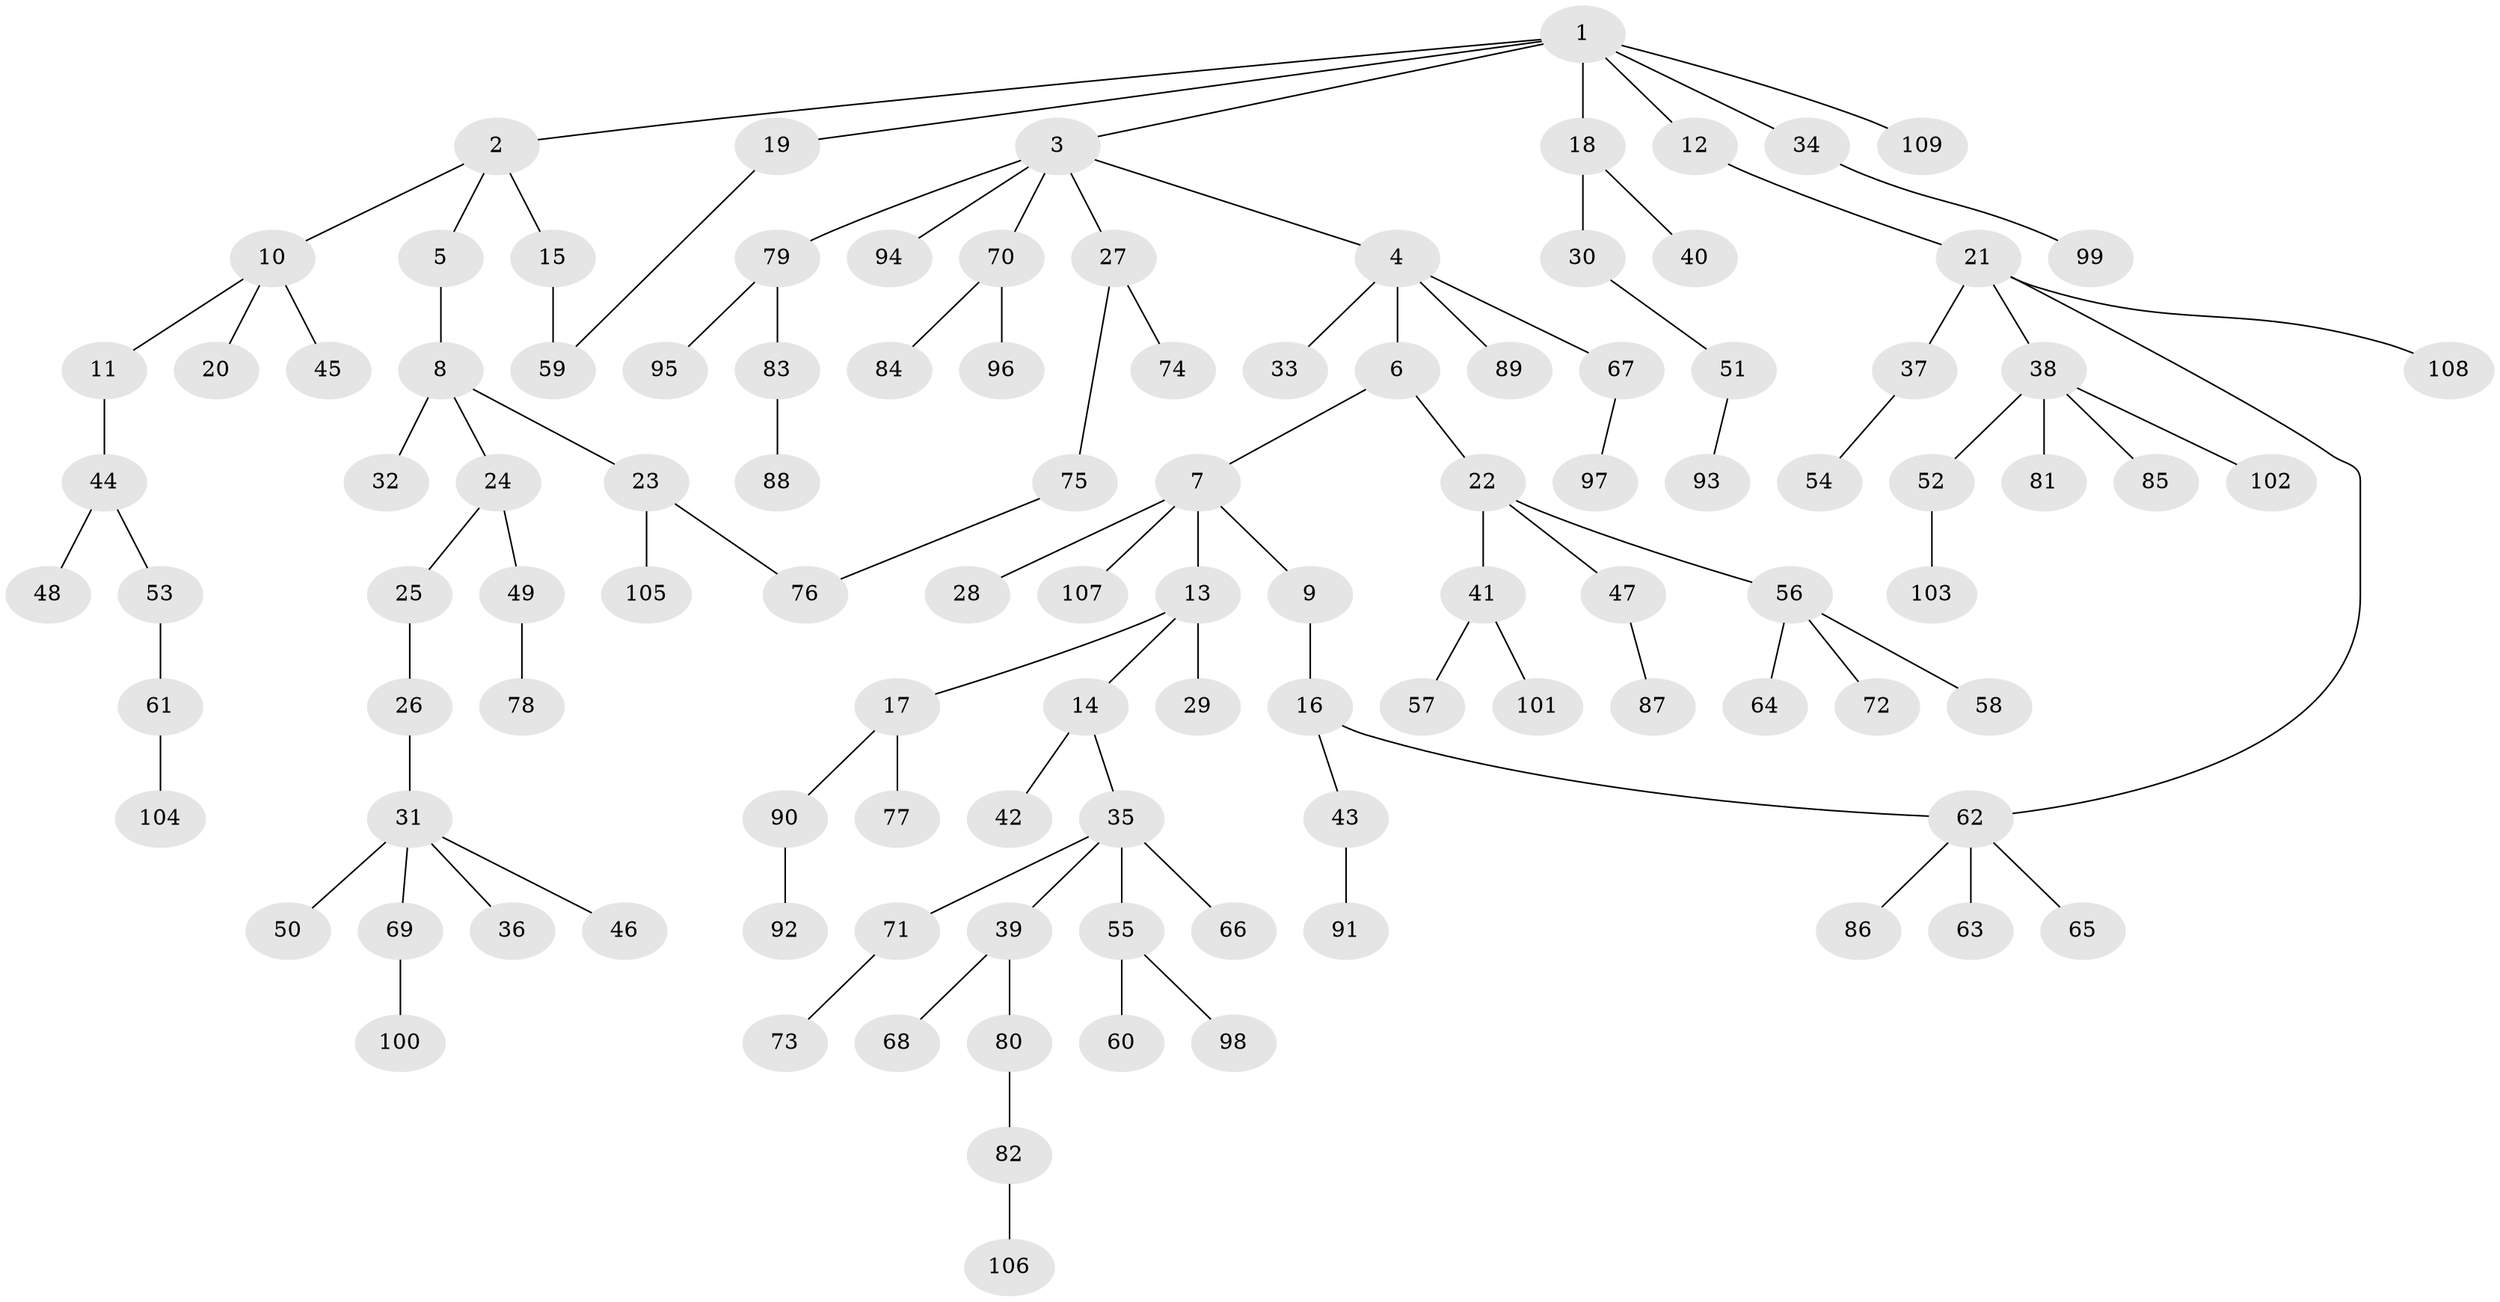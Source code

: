 // Generated by graph-tools (version 1.1) at 2025/49/03/09/25 03:49:22]
// undirected, 109 vertices, 111 edges
graph export_dot {
graph [start="1"]
  node [color=gray90,style=filled];
  1;
  2;
  3;
  4;
  5;
  6;
  7;
  8;
  9;
  10;
  11;
  12;
  13;
  14;
  15;
  16;
  17;
  18;
  19;
  20;
  21;
  22;
  23;
  24;
  25;
  26;
  27;
  28;
  29;
  30;
  31;
  32;
  33;
  34;
  35;
  36;
  37;
  38;
  39;
  40;
  41;
  42;
  43;
  44;
  45;
  46;
  47;
  48;
  49;
  50;
  51;
  52;
  53;
  54;
  55;
  56;
  57;
  58;
  59;
  60;
  61;
  62;
  63;
  64;
  65;
  66;
  67;
  68;
  69;
  70;
  71;
  72;
  73;
  74;
  75;
  76;
  77;
  78;
  79;
  80;
  81;
  82;
  83;
  84;
  85;
  86;
  87;
  88;
  89;
  90;
  91;
  92;
  93;
  94;
  95;
  96;
  97;
  98;
  99;
  100;
  101;
  102;
  103;
  104;
  105;
  106;
  107;
  108;
  109;
  1 -- 2;
  1 -- 3;
  1 -- 12;
  1 -- 18;
  1 -- 19;
  1 -- 34;
  1 -- 109;
  2 -- 5;
  2 -- 10;
  2 -- 15;
  3 -- 4;
  3 -- 27;
  3 -- 70;
  3 -- 79;
  3 -- 94;
  4 -- 6;
  4 -- 33;
  4 -- 67;
  4 -- 89;
  5 -- 8;
  6 -- 7;
  6 -- 22;
  7 -- 9;
  7 -- 13;
  7 -- 28;
  7 -- 107;
  8 -- 23;
  8 -- 24;
  8 -- 32;
  9 -- 16;
  10 -- 11;
  10 -- 20;
  10 -- 45;
  11 -- 44;
  12 -- 21;
  13 -- 14;
  13 -- 17;
  13 -- 29;
  14 -- 35;
  14 -- 42;
  15 -- 59;
  16 -- 43;
  16 -- 62;
  17 -- 77;
  17 -- 90;
  18 -- 30;
  18 -- 40;
  19 -- 59;
  21 -- 37;
  21 -- 38;
  21 -- 108;
  21 -- 62;
  22 -- 41;
  22 -- 47;
  22 -- 56;
  23 -- 76;
  23 -- 105;
  24 -- 25;
  24 -- 49;
  25 -- 26;
  26 -- 31;
  27 -- 74;
  27 -- 75;
  30 -- 51;
  31 -- 36;
  31 -- 46;
  31 -- 50;
  31 -- 69;
  34 -- 99;
  35 -- 39;
  35 -- 55;
  35 -- 66;
  35 -- 71;
  37 -- 54;
  38 -- 52;
  38 -- 81;
  38 -- 85;
  38 -- 102;
  39 -- 68;
  39 -- 80;
  41 -- 57;
  41 -- 101;
  43 -- 91;
  44 -- 48;
  44 -- 53;
  47 -- 87;
  49 -- 78;
  51 -- 93;
  52 -- 103;
  53 -- 61;
  55 -- 60;
  55 -- 98;
  56 -- 58;
  56 -- 64;
  56 -- 72;
  61 -- 104;
  62 -- 63;
  62 -- 65;
  62 -- 86;
  67 -- 97;
  69 -- 100;
  70 -- 84;
  70 -- 96;
  71 -- 73;
  75 -- 76;
  79 -- 83;
  79 -- 95;
  80 -- 82;
  82 -- 106;
  83 -- 88;
  90 -- 92;
}

